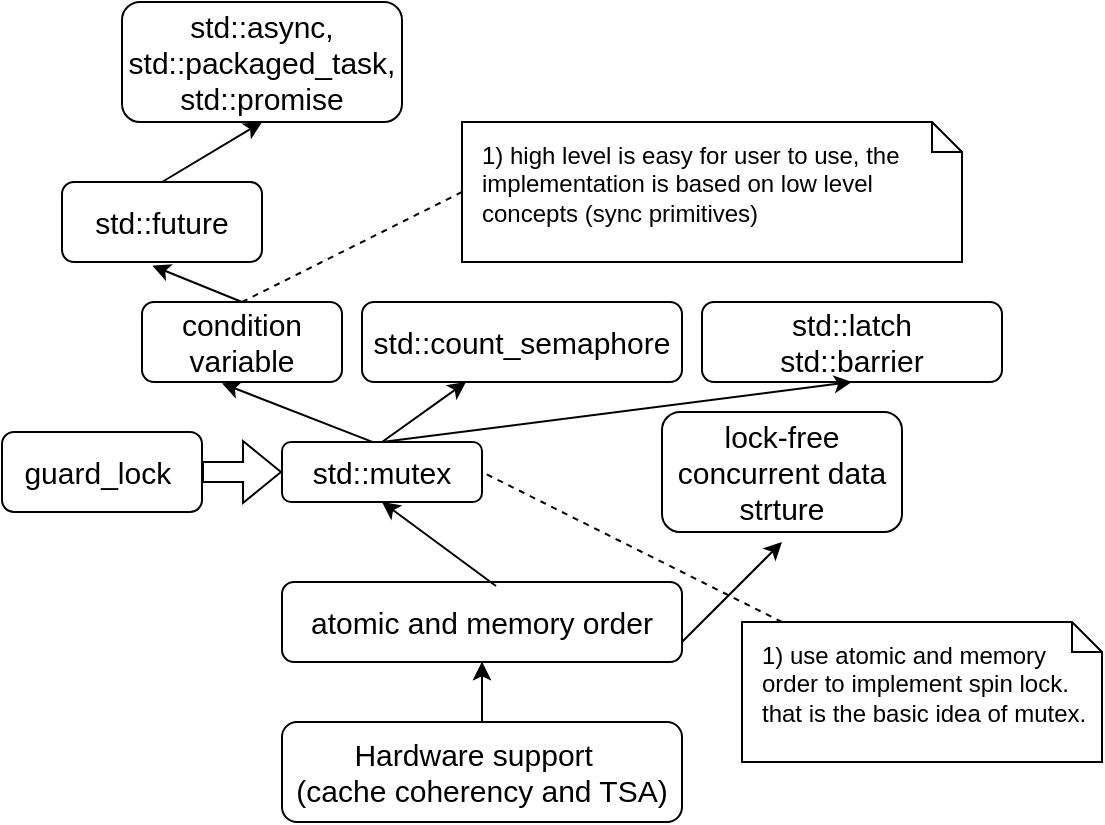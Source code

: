 <mxfile version="21.0.6" type="device"><diagram name="Page-1" id="ByEHFRcatR49cuhg6iSf"><mxGraphModel dx="981" dy="785" grid="1" gridSize="10" guides="1" tooltips="1" connect="1" arrows="1" fold="1" page="1" pageScale="1" pageWidth="850" pageHeight="1100" math="0" shadow="0"><root><mxCell id="0"/><mxCell id="1" parent="0"/><mxCell id="050-jqUZ3h9ApwtG3SBL-11" value="" style="edgeStyle=orthogonalEdgeStyle;rounded=0;orthogonalLoop=1;jettySize=auto;html=1;" edge="1" parent="1" source="050-jqUZ3h9ApwtG3SBL-1" target="050-jqUZ3h9ApwtG3SBL-2"><mxGeometry relative="1" as="geometry"/></mxCell><mxCell id="050-jqUZ3h9ApwtG3SBL-1" value="Hardware support&amp;nbsp;&amp;nbsp;&lt;br style=&quot;font-size: 15px;&quot;&gt;(cache coherency and TSA)" style="rounded=1;whiteSpace=wrap;html=1;fontSize=15;" vertex="1" parent="1"><mxGeometry x="200" y="590" width="200" height="50" as="geometry"/></mxCell><mxCell id="050-jqUZ3h9ApwtG3SBL-2" value="atomic and memory order" style="rounded=1;whiteSpace=wrap;html=1;fontSize=15;" vertex="1" parent="1"><mxGeometry x="200" y="520" width="200" height="40" as="geometry"/></mxCell><mxCell id="050-jqUZ3h9ApwtG3SBL-3" value="" style="endArrow=classic;html=1;rounded=0;exitX=0.5;exitY=0;exitDx=0;exitDy=0;entryX=0.5;entryY=1;entryDx=0;entryDy=0;fontSize=15;" edge="1" parent="1" source="050-jqUZ3h9ApwtG3SBL-1" target="050-jqUZ3h9ApwtG3SBL-2"><mxGeometry width="50" height="50" relative="1" as="geometry"><mxPoint x="700" y="610" as="sourcePoint"/><mxPoint x="750" y="560" as="targetPoint"/></mxGeometry></mxCell><mxCell id="050-jqUZ3h9ApwtG3SBL-5" value="std::mutex" style="rounded=1;whiteSpace=wrap;html=1;fontSize=15;" vertex="1" parent="1"><mxGeometry x="200" y="450" width="100" height="30" as="geometry"/></mxCell><mxCell id="050-jqUZ3h9ApwtG3SBL-6" value="condition variable" style="rounded=1;whiteSpace=wrap;html=1;fontSize=15;" vertex="1" parent="1"><mxGeometry x="130" y="380" width="100" height="40" as="geometry"/></mxCell><mxCell id="050-jqUZ3h9ApwtG3SBL-7" value="std::count_semaphore" style="rounded=1;whiteSpace=wrap;html=1;fontSize=15;" vertex="1" parent="1"><mxGeometry x="240" y="380" width="160" height="40" as="geometry"/></mxCell><mxCell id="050-jqUZ3h9ApwtG3SBL-8" value="std::latch&lt;br&gt;std::barrier" style="rounded=1;whiteSpace=wrap;html=1;fontSize=15;" vertex="1" parent="1"><mxGeometry x="410" y="380" width="150" height="40" as="geometry"/></mxCell><mxCell id="050-jqUZ3h9ApwtG3SBL-9" value="std::future" style="rounded=1;whiteSpace=wrap;html=1;fontSize=15;" vertex="1" parent="1"><mxGeometry x="90" y="320" width="100" height="40" as="geometry"/></mxCell><mxCell id="050-jqUZ3h9ApwtG3SBL-10" value="guard_lock&amp;nbsp;" style="rounded=1;whiteSpace=wrap;html=1;fontSize=15;" vertex="1" parent="1"><mxGeometry x="60" y="445" width="100" height="40" as="geometry"/></mxCell><mxCell id="050-jqUZ3h9ApwtG3SBL-12" value="" style="endArrow=classic;html=1;rounded=0;entryX=0.5;entryY=1;entryDx=0;entryDy=0;exitX=0.535;exitY=0.05;exitDx=0;exitDy=0;exitPerimeter=0;" edge="1" parent="1" source="050-jqUZ3h9ApwtG3SBL-2" target="050-jqUZ3h9ApwtG3SBL-5"><mxGeometry width="50" height="50" relative="1" as="geometry"><mxPoint x="700" y="600" as="sourcePoint"/><mxPoint x="750" y="550" as="targetPoint"/></mxGeometry></mxCell><mxCell id="050-jqUZ3h9ApwtG3SBL-13" value="" style="endArrow=classic;html=1;rounded=0;entryX=0.4;entryY=1.017;entryDx=0;entryDy=0;entryPerimeter=0;exitX=0.458;exitY=0.006;exitDx=0;exitDy=0;exitPerimeter=0;" edge="1" parent="1" source="050-jqUZ3h9ApwtG3SBL-5" target="050-jqUZ3h9ApwtG3SBL-6"><mxGeometry width="50" height="50" relative="1" as="geometry"><mxPoint x="370" y="600" as="sourcePoint"/><mxPoint x="420" y="550" as="targetPoint"/></mxGeometry></mxCell><mxCell id="050-jqUZ3h9ApwtG3SBL-14" value="" style="endArrow=classic;html=1;rounded=0;exitX=0.5;exitY=0;exitDx=0;exitDy=0;" edge="1" parent="1" source="050-jqUZ3h9ApwtG3SBL-5" target="050-jqUZ3h9ApwtG3SBL-7"><mxGeometry width="50" height="50" relative="1" as="geometry"><mxPoint x="370" y="600" as="sourcePoint"/><mxPoint x="420" y="550" as="targetPoint"/></mxGeometry></mxCell><mxCell id="050-jqUZ3h9ApwtG3SBL-15" value="" style="endArrow=classic;html=1;rounded=0;entryX=0.5;entryY=1;entryDx=0;entryDy=0;exitX=0.5;exitY=0;exitDx=0;exitDy=0;" edge="1" parent="1" source="050-jqUZ3h9ApwtG3SBL-5" target="050-jqUZ3h9ApwtG3SBL-8"><mxGeometry width="50" height="50" relative="1" as="geometry"><mxPoint x="370" y="600" as="sourcePoint"/><mxPoint x="420" y="550" as="targetPoint"/></mxGeometry></mxCell><mxCell id="050-jqUZ3h9ApwtG3SBL-16" value="" style="endArrow=classic;html=1;rounded=0;entryX=0.5;entryY=1.083;entryDx=0;entryDy=0;entryPerimeter=0;" edge="1" parent="1" target="050-jqUZ3h9ApwtG3SBL-18"><mxGeometry width="50" height="50" relative="1" as="geometry"><mxPoint x="400" y="550" as="sourcePoint"/><mxPoint x="450" y="520" as="targetPoint"/></mxGeometry></mxCell><mxCell id="050-jqUZ3h9ApwtG3SBL-17" value="" style="endArrow=classic;html=1;rounded=0;exitX=0.5;exitY=0;exitDx=0;exitDy=0;entryX=0.452;entryY=1.047;entryDx=0;entryDy=0;entryPerimeter=0;" edge="1" parent="1" source="050-jqUZ3h9ApwtG3SBL-6" target="050-jqUZ3h9ApwtG3SBL-9"><mxGeometry width="50" height="50" relative="1" as="geometry"><mxPoint x="120" y="370" as="sourcePoint"/><mxPoint x="170" y="320" as="targetPoint"/></mxGeometry></mxCell><mxCell id="050-jqUZ3h9ApwtG3SBL-18" value="lock-free concurrent data strture" style="rounded=1;whiteSpace=wrap;html=1;fontSize=15;" vertex="1" parent="1"><mxGeometry x="390" y="435" width="120" height="60" as="geometry"/></mxCell><mxCell id="050-jqUZ3h9ApwtG3SBL-19" value="" style="shape=flexArrow;endArrow=classic;html=1;rounded=0;entryX=0;entryY=0.5;entryDx=0;entryDy=0;exitX=1;exitY=0.5;exitDx=0;exitDy=0;" edge="1" parent="1" source="050-jqUZ3h9ApwtG3SBL-10" target="050-jqUZ3h9ApwtG3SBL-5"><mxGeometry width="50" height="50" relative="1" as="geometry"><mxPoint x="145" y="480" as="sourcePoint"/><mxPoint x="195" y="430" as="targetPoint"/></mxGeometry></mxCell><mxCell id="050-jqUZ3h9ApwtG3SBL-20" value="&lt;p style=&quot;margin:0px;margin-top:10px;margin-left:10px;text-align:left;&quot;&gt;1) use atomic and memory order to implement spin lock.&amp;nbsp; that is the basic idea of mutex.&lt;/p&gt;" style="shape=note;size=15;spacingLeft=5;html=1;overflow=fill;whiteSpace=wrap;" vertex="1" parent="1"><mxGeometry x="430" y="540" width="180" height="70" as="geometry"/></mxCell><mxCell id="050-jqUZ3h9ApwtG3SBL-22" value="" style="rounded=0;endArrow=none;dashed=1;html=1;entryX=1;entryY=0.5;entryDx=0;entryDy=0;" edge="1" source="050-jqUZ3h9ApwtG3SBL-20" target="050-jqUZ3h9ApwtG3SBL-5" parent="1"><mxGeometry relative="1" as="geometry"><mxPoint x="280" y="510" as="targetPoint"/></mxGeometry></mxCell><mxCell id="050-jqUZ3h9ApwtG3SBL-23" value="&lt;p style=&quot;margin:0px;margin-top:10px;margin-left:10px;text-align:left;&quot;&gt;1) high level is easy for user to use, the implementation is based on low level concepts (sync primitives)&lt;/p&gt;" style="shape=note;size=15;spacingLeft=5;html=1;overflow=fill;whiteSpace=wrap;" vertex="1" parent="1"><mxGeometry x="290" y="290" width="250" height="70" as="geometry"/></mxCell><mxCell id="050-jqUZ3h9ApwtG3SBL-24" value="" style="rounded=0;endArrow=none;dashed=1;html=1;entryX=0.5;entryY=0;entryDx=0;entryDy=0;exitX=0;exitY=0.5;exitDx=0;exitDy=0;exitPerimeter=0;" edge="1" parent="1" source="050-jqUZ3h9ApwtG3SBL-23" target="050-jqUZ3h9ApwtG3SBL-6"><mxGeometry relative="1" as="geometry"><mxPoint x="310" y="475" as="targetPoint"/><mxPoint x="460" y="550" as="sourcePoint"/></mxGeometry></mxCell><mxCell id="050-jqUZ3h9ApwtG3SBL-25" value="std::async, &lt;br style=&quot;font-size: 15px;&quot;&gt;std::packaged_task, &lt;br style=&quot;font-size: 15px;&quot;&gt;std::promise" style="rounded=1;whiteSpace=wrap;html=1;fontSize=15;" vertex="1" parent="1"><mxGeometry x="120" y="230" width="140" height="60" as="geometry"/></mxCell><mxCell id="050-jqUZ3h9ApwtG3SBL-26" value="" style="endArrow=classic;html=1;rounded=0;entryX=0.5;entryY=1;entryDx=0;entryDy=0;exitX=0.5;exitY=0;exitDx=0;exitDy=0;" edge="1" parent="1" source="050-jqUZ3h9ApwtG3SBL-9" target="050-jqUZ3h9ApwtG3SBL-25"><mxGeometry width="50" height="50" relative="1" as="geometry"><mxPoint x="370" y="580" as="sourcePoint"/><mxPoint x="420" y="530" as="targetPoint"/></mxGeometry></mxCell></root></mxGraphModel></diagram></mxfile>